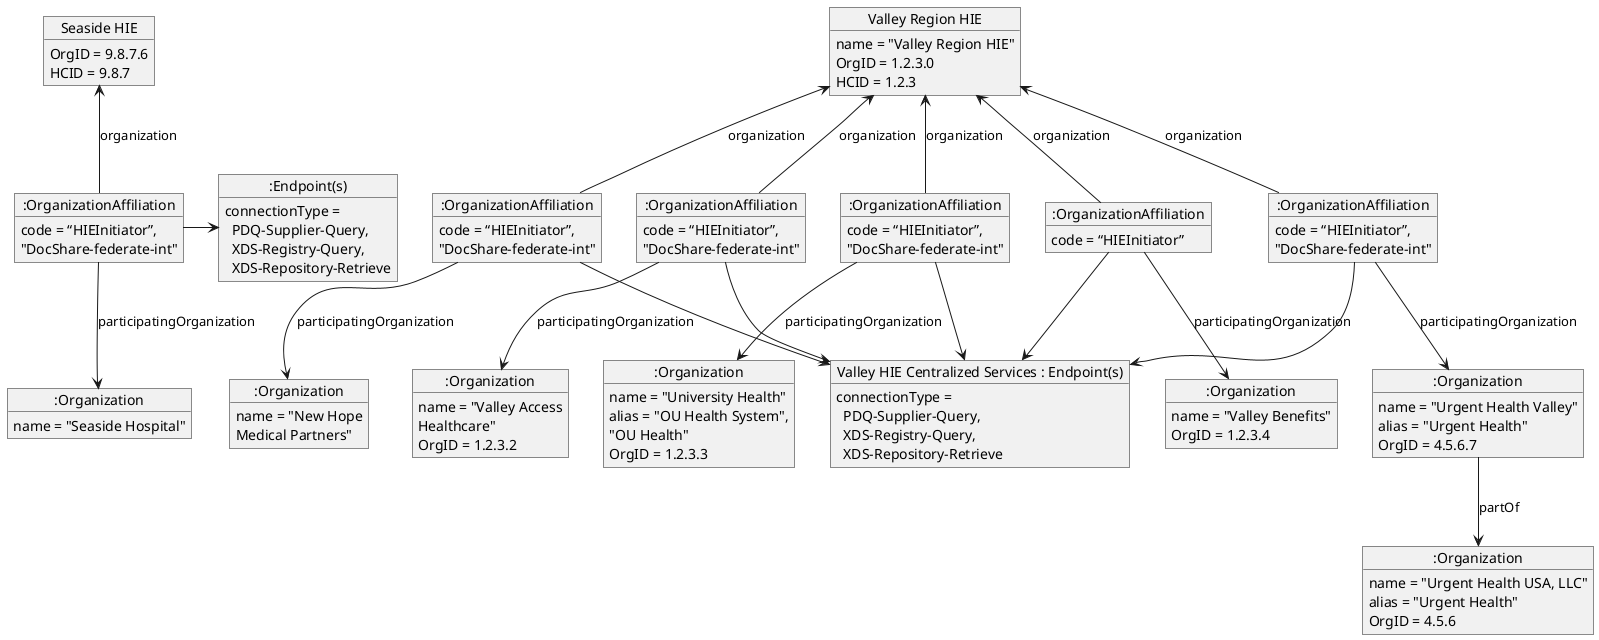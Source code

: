 @startuml
hide footbox
allowmixing

object ":Organization" as Partners
Partners : name = "New Hope\nMedical Partners"

object "Seaside HIE" as hie2
hie2 : OrgID = 9.8.7.6
hie2 : HCID = 9.8.7
object ":Endpoint(s)" as sEndpoints
sEndpoints : connectionType = \n  PDQ-Supplier-Query,\n  XDS-Registry-Query,\n  XDS-Repository-Retrieve

object "Valley Region HIE" as hie
hie : name = "Valley Region HIE"
hie : OrgID = 1.2.3.0
hie : HCID = 1.2.3

object ":Organization" as Valley
Valley : name = "Valley Access\nHealthcare"
Valley : OrgID = 1.2.3.2

object ":Organization" as OU
OU : name = "University Health"
OU : alias = "OU Health System",\n"OU Health"
OU : OrgID = 1.2.3.3

object ":Organization" as Urgent
Urgent : name = "Urgent Health Valley"
Urgent : alias = "Urgent Health"
Urgent : OrgID = 4.5.6.7

object ":Organization" as UrgentNational
UrgentNational : name = "Urgent Health USA, LLC"
UrgentNational : alias = "Urgent Health"
UrgentNational : OrgID = 4.5.6
Urgent --> UrgentNational : partOf

object ":Organization" as Benefits
Benefits : name = "Valley Benefits"
Benefits : OrgID = 1.2.3.4

object ":OrganizationAffiliation" as OrgAff4
OrgAff4 --> Partners : participatingOrganization
hie <-- OrgAff4 : organization
OrgAff4 : code = “HIEInitiator”,\n"DocShare-federate-int"

object "Valley HIE Centralized Services : Endpoint(s)" as vEndpoints
vEndpoints : connectionType = \n  PDQ-Supplier-Query,\n  XDS-Registry-Query,\n  XDS-Repository-Retrieve

object ":OrganizationAffiliation" as OrgAff1
OrgAff1 : code = “HIEInitiator”,\n"DocShare-federate-int"
OrgAff1 --> Valley : participatingOrganization
hie <-- OrgAff1 : organization

object ":OrganizationAffiliation" as OrgAff2
OrgAff2 : code = “HIEInitiator”,\n"DocShare-federate-int"
OrgAff2 --> OU : participatingOrganization
hie <-- OrgAff2 : organization

object ":OrganizationAffiliation" as OrgAff3
OrgAff3 : code = “HIEInitiator”,\n"DocShare-federate-int"
OrgAff3 --> Urgent : participatingOrganization
hie <-- OrgAff3 : organization

object ":OrganizationAffiliation" as OrgAff5
OrgAff5 --> Benefits : participatingOrganization
OrgAff5 : code = “HIEInitiator”
hie <-- OrgAff5 : organization

OrgAff1 --> vEndpoints
OrgAff2 --> vEndpoints
OrgAff3 --> vEndpoints
OrgAff4 --> vEndpoints
OrgAff5 --> vEndpoints

object ":Organization" as SeasideHosp
SeasideHosp : name = "Seaside Hospital"
object ":OrganizationAffiliation" as OrgAff6
OrgAff6 --> SeasideHosp : participatingOrganization
OrgAff6 : code = “HIEInitiator”,\n"DocShare-federate-int"
hie2 <-- OrgAff6 : organization
OrgAff6 -> sEndpoints


@enduml